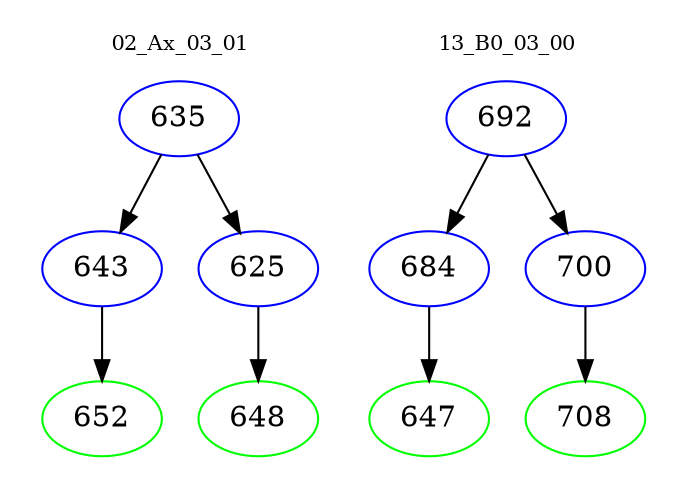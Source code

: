 digraph{
subgraph cluster_0 {
color = white
label = "02_Ax_03_01";
fontsize=10;
T0_635 [label="635", color="blue"]
T0_635 -> T0_643 [color="black"]
T0_643 [label="643", color="blue"]
T0_643 -> T0_652 [color="black"]
T0_652 [label="652", color="green"]
T0_635 -> T0_625 [color="black"]
T0_625 [label="625", color="blue"]
T0_625 -> T0_648 [color="black"]
T0_648 [label="648", color="green"]
}
subgraph cluster_1 {
color = white
label = "13_B0_03_00";
fontsize=10;
T1_692 [label="692", color="blue"]
T1_692 -> T1_684 [color="black"]
T1_684 [label="684", color="blue"]
T1_684 -> T1_647 [color="black"]
T1_647 [label="647", color="green"]
T1_692 -> T1_700 [color="black"]
T1_700 [label="700", color="blue"]
T1_700 -> T1_708 [color="black"]
T1_708 [label="708", color="green"]
}
}
